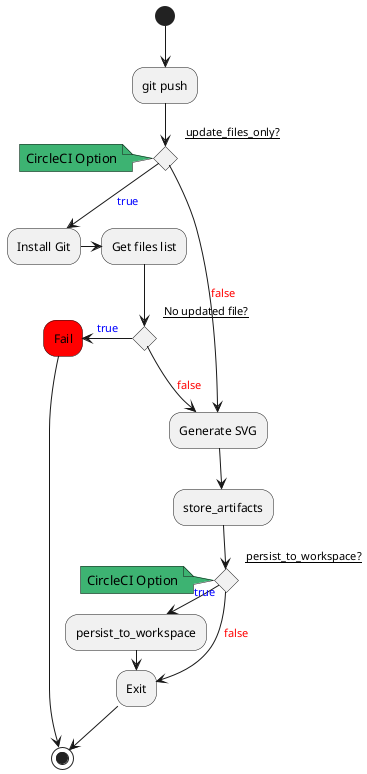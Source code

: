 @startuml
(*) --> "git push"


if "<u>update_files_only?</u>" then
  note left #3db372: CircleCI Option
  -down->[<color:blue>true</color>]"Install Git"
  ->"Get files list"
  if "<u>No updated file?</u>" then
    -left-> [<color:blue>true</color>] "Fail" #red
    -->(*)
  else
    -down->[<color:red>false</color>]"Generate SVG"
  endif
else
  -->[<color:red>false</color>]"Generate SVG"
endif

--> "store_artifacts"


if "<u>persist_to_workspace?</u>" then
  note left #3db372: CircleCI Option
  -right-> [<color:blue>true</color>] "persist_to_workspace"
  ->"Exit"
else
  -->[<color:red>false</color>]"Exit"
endif

--> (*)
@enduml

